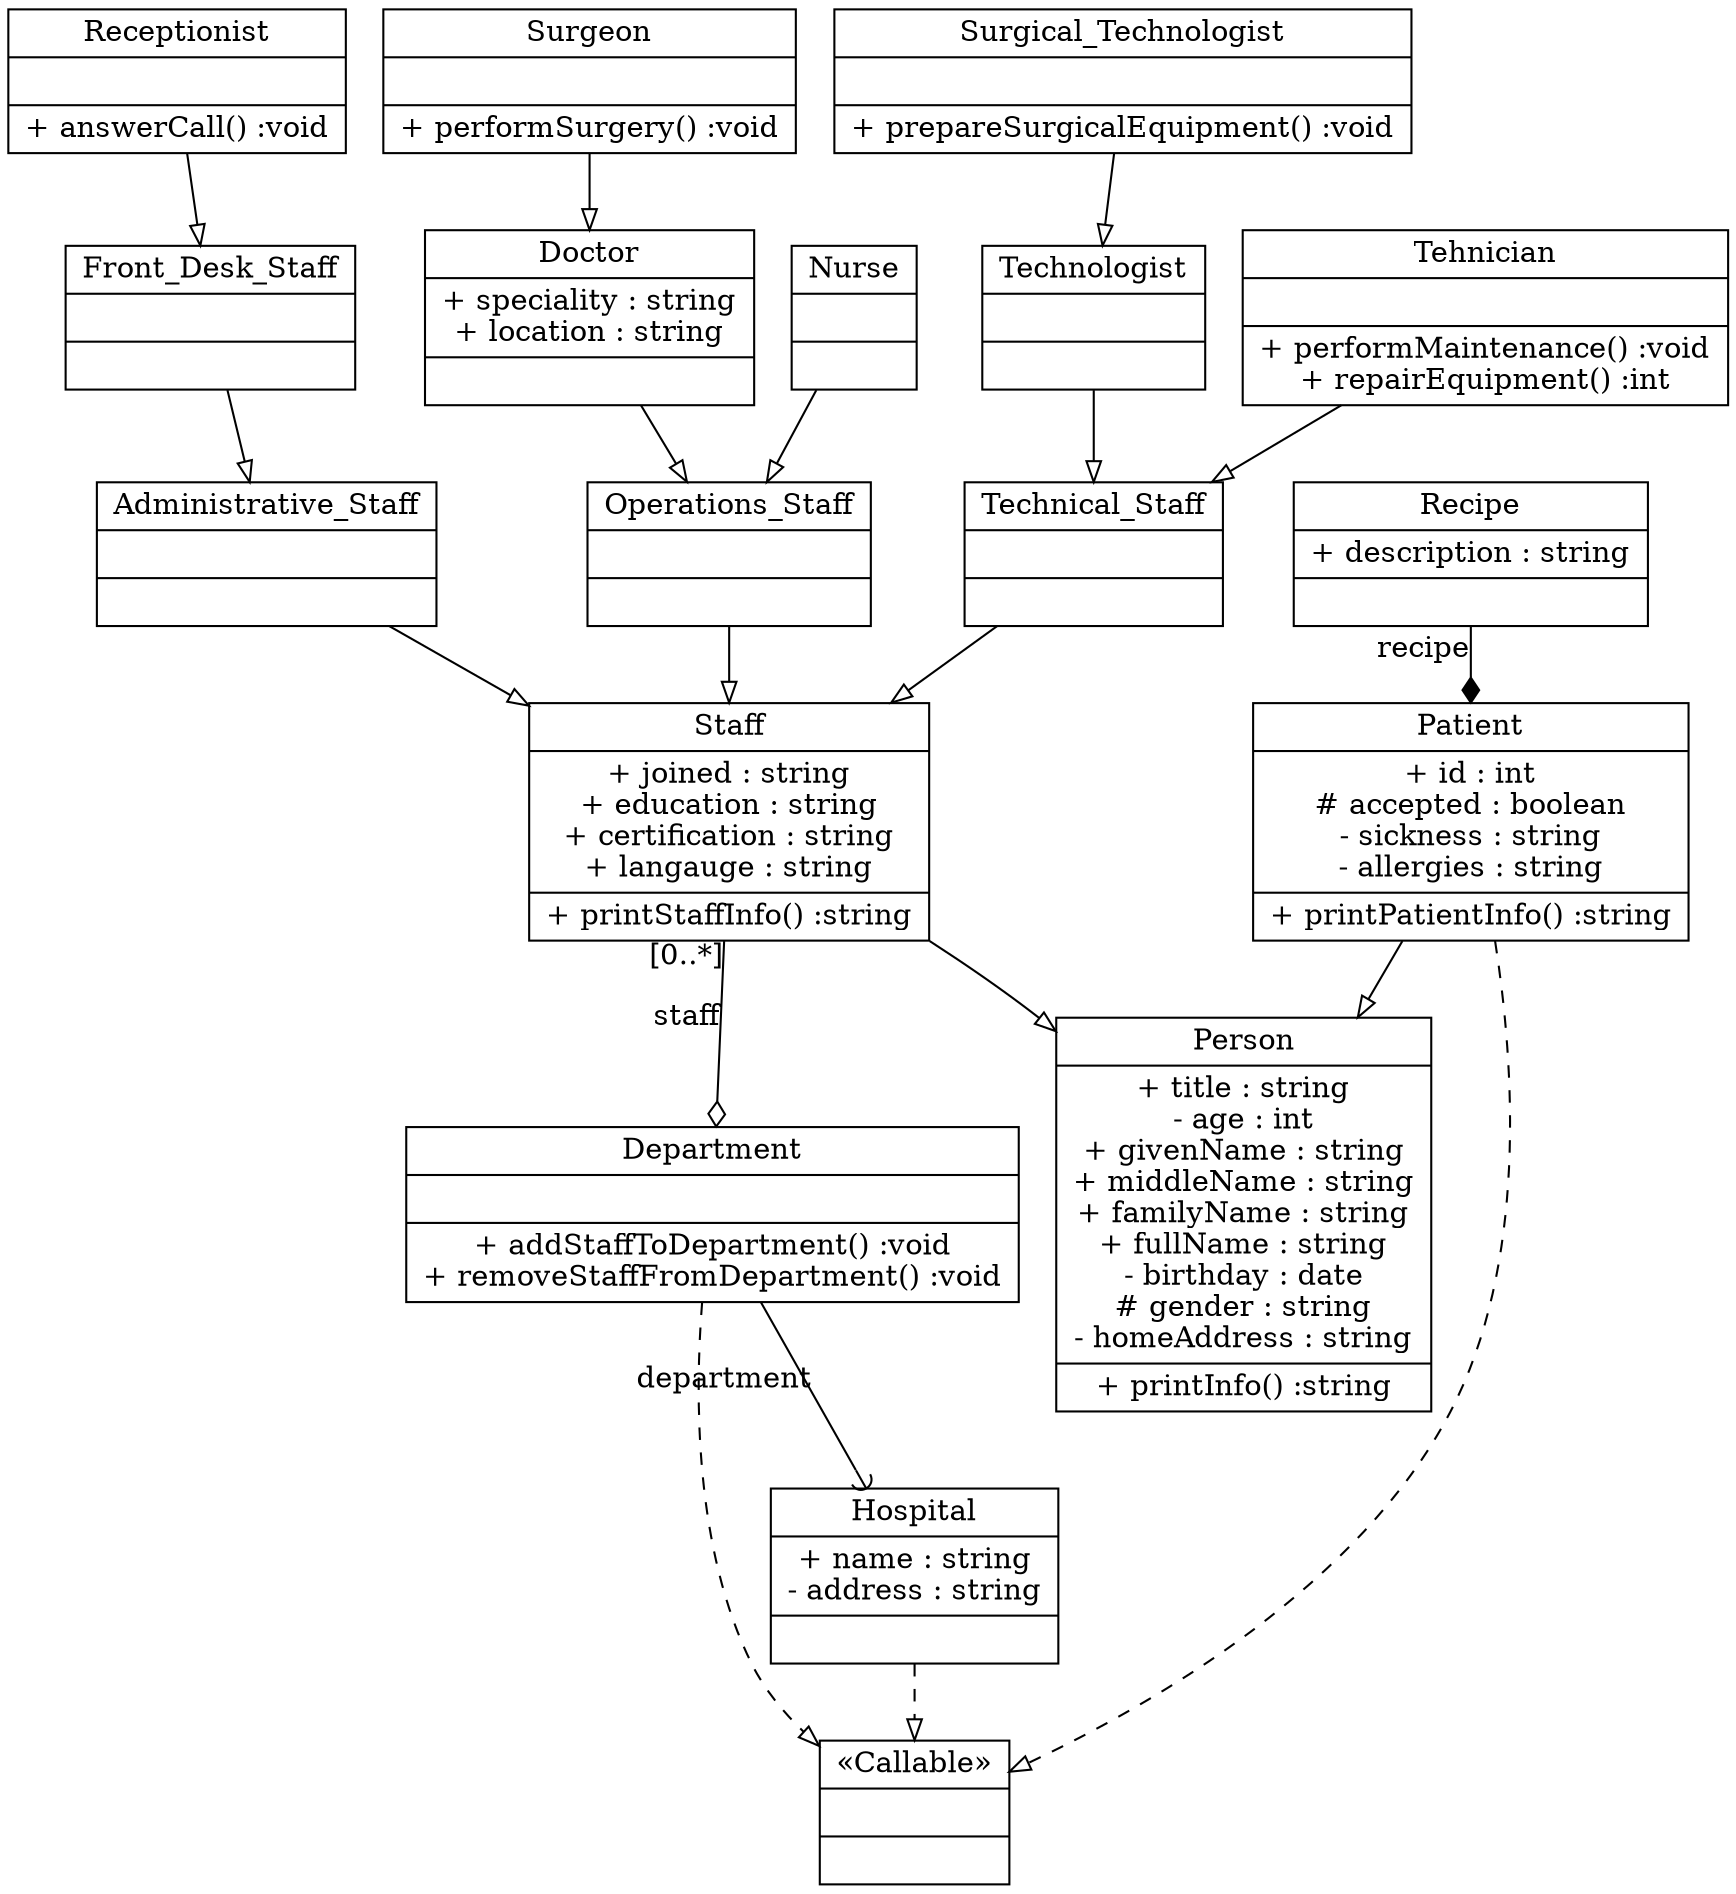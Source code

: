 digraph ClassDiagram { node [ shape = "record"] edge [ arrowhead = "empty"]
Receptionist [ label = "{Receptionist||+ answerCall() :void\n }"]
Operations_Staff [ label = "{Operations_Staff|| }"]
Front_Desk_Staff [ label = "{Front_Desk_Staff|| }"]
Recipe [ label = "{Recipe|+ description : string\n| }"]
Staff [ label = "{Staff|+ joined : string\n+ education : string\n+ certification : string\n+ langauge : string\n|+ printStaffInfo() :string\n }"]
Patient [ label = "{Patient|+ id : int\n# accepted : boolean\n- sickness : string\n- allergies : string\n|+ printPatientInfo() :string\n }"]
Doctor [ label = "{Doctor|+ speciality : string\n+ location : string\n| }"]
Surgeon [ label = "{Surgeon||+ performSurgery() :void\n }"]
Surgical_Technologist [ label = "{Surgical_Technologist||+ prepareSurgicalEquipment() :void\n }"]
Callable[ label = "{«Callable»|| }"]
Department [ label = "{Department||+ addStaffToDepartment() :void\n+ removeStaffFromDepartment() :void\n }"]
Administrative_Staff [ label = "{Administrative_Staff|| }"]
Technical_Staff [ label = "{Technical_Staff|| }"]
Technologist [ label = "{Technologist|| }"]
Hospital [ label = "{Hospital|+ name : string\n- address : string\n| }"]
Tehnician [ label = "{Tehnician||+ performMaintenance() :void\n+ repairEquipment() :int\n }"]
Person [ label = "{Person|+ title : string\n- age : int\n+ givenName : string\n+ middleName : string\n+ familyName : string\n+ fullName : string\n- birthday : date\n# gender : string\n- homeAddress : string\n|+ printInfo() :string\n }"]
Nurse [ label = "{Nurse|| }"]
edge [
	arrowhead = "empty"
	]
Patient->Person[xlabel=" "]
edge [
	arrowhead = "empty" style=dashed
	]
Patient->Callable[xlabel=" "]
edge [
	arrowhead = "diamond"  style = filled
	]
Recipe->Patient[xlabel="recipe"][taillabel=""]
edge [
	arrowhead = "empty"
	]
Doctor->Operations_Staff[xlabel=" "]
edge [
	arrowhead = "empty"
	]
Surgical_Technologist->Technologist[xlabel=" "]
edge [
	arrowhead = "empty"
	]
Operations_Staff->Staff[xlabel=" "]
edge [
	arrowhead = "empty"
	]
Surgeon->Doctor[xlabel=" "]
edge [
	arrowhead = "empty"
	]
Administrative_Staff->Staff[xlabel=" "]
edge [
	arrowhead = "empty"
	]
Front_Desk_Staff->Administrative_Staff[xlabel=" "]
edge [
	arrowhead = "empty"
	]
Technical_Staff->Staff[xlabel=" "]
edge [
	arrowhead = "empty" style=dashed
	]
Hospital->Callable[xlabel=" "]
edge [
	arrowhead = "curve"  style = filled
	]
Department->Hospital[xlabel="department"][taillabel=""]
edge [
	arrowhead = "empty"
	]
Staff->Person[xlabel=" "]
edge [
	arrowhead = "empty"
	]
Tehnician->Technical_Staff[xlabel=" "]
edge [
	arrowhead = "empty"
	]
Receptionist->Front_Desk_Staff[xlabel=" "]
edge [
	arrowhead = "empty" style=dashed
	]
Department->Callable[xlabel=" "]
edge [
	arrowhead = "odiamond" style = filled
	]
Staff->Department[xlabel="staff"][taillabel="[0..*]"]
edge [
	arrowhead = "empty"
	]
Technologist->Technical_Staff[xlabel=" "]
edge [
	arrowhead = "empty"
	]
Nurse->Operations_Staff[xlabel=" "]
}